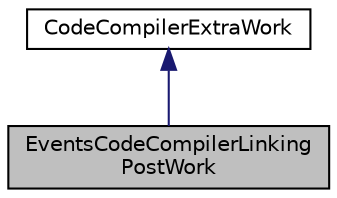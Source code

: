 digraph "EventsCodeCompilerLinkingPostWork"
{
  edge [fontname="Helvetica",fontsize="10",labelfontname="Helvetica",labelfontsize="10"];
  node [fontname="Helvetica",fontsize="10",shape=record];
  Node1 [label="EventsCodeCompilerLinking\lPostWork",height=0.2,width=0.4,color="black", fillcolor="grey75", style="filled", fontcolor="black"];
  Node2 -> Node1 [dir="back",color="midnightblue",fontsize="10",style="solid",fontname="Helvetica"];
  Node2 [label="CodeCompilerExtraWork",height=0.2,width=0.4,color="black", fillcolor="white", style="filled",URL="$de/d26/class_code_compiler_extra_work.html",tooltip="Define a special work to be done after/before a task. "];
}
